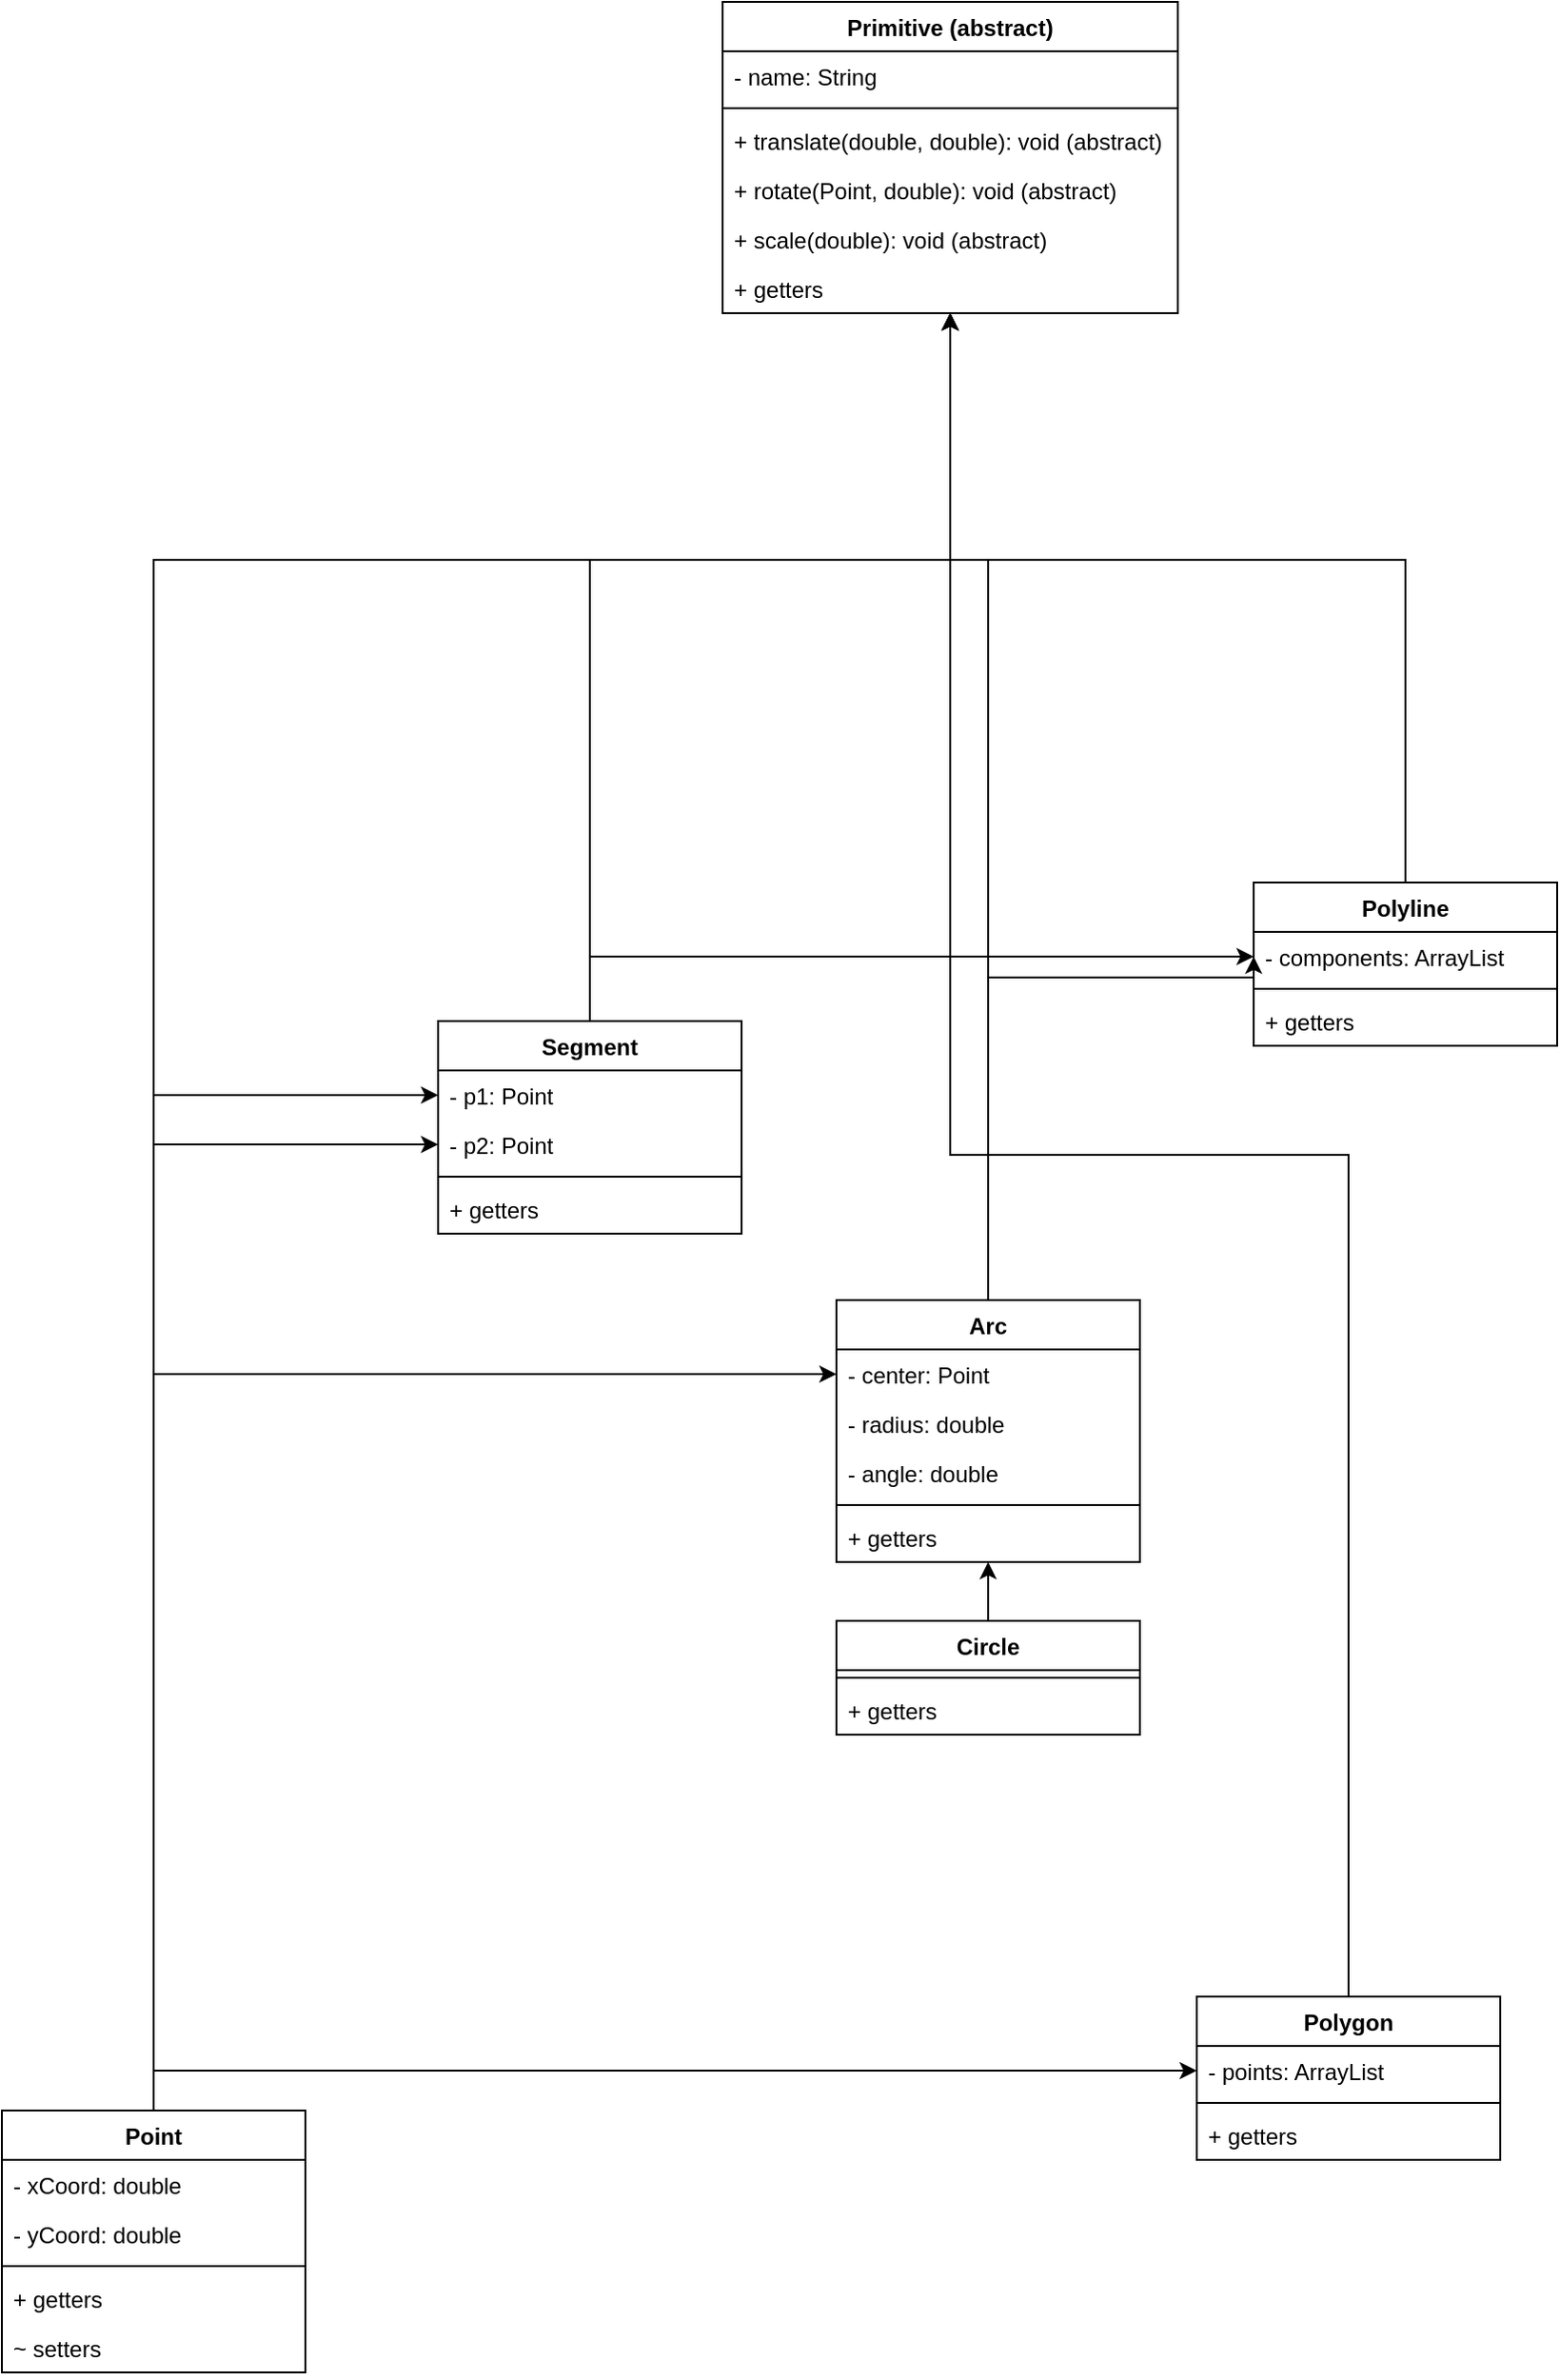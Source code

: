 <mxfile type="device" version="10.8.0"><diagram id="eTpyIdbH4wEVcWH0gYue" name="Page-1"><mxGraphModel grid="1" dx="1010" dy="558" gridSize="10" guides="1" tooltips="1" connect="1" arrows="1" fold="1" page="1" pageScale="1" pageWidth="850" pageHeight="1100" math="0" shadow="0"><root><mxCell id="0" /><mxCell id="1" parent="0" /><mxCell value="Primitive (abstract)" id="XgR_G3BucqYcwDNiUMQS-1" parent="1" vertex="1" style="swimlane;fontStyle=1;align=center;verticalAlign=top;childLayout=stackLayout;horizontal=1;startSize=26;horizontalStack=0;resizeParent=1;resizeParentMax=0;resizeLast=0;collapsible=1;marginBottom=0;"><mxGeometry as="geometry" height="164" width="240" x="380" y="56" /></mxCell><mxCell value="- name: String" id="XgR_G3BucqYcwDNiUMQS-2" parent="XgR_G3BucqYcwDNiUMQS-1" vertex="1" style="text;strokeColor=none;fillColor=none;align=left;verticalAlign=top;spacingLeft=4;spacingRight=4;overflow=hidden;rotatable=0;points=[[0,0.5],[1,0.5]];portConstraint=eastwest;"><mxGeometry as="geometry" height="26" width="240" y="26" /></mxCell><mxCell value="" id="XgR_G3BucqYcwDNiUMQS-3" parent="XgR_G3BucqYcwDNiUMQS-1" vertex="1" style="line;strokeWidth=1;fillColor=none;align=left;verticalAlign=middle;spacingTop=-1;spacingLeft=3;spacingRight=3;rotatable=0;labelPosition=right;points=[];portConstraint=eastwest;"><mxGeometry as="geometry" height="8" width="240" y="52" /></mxCell><mxCell value="+ translate(double, double): void (abstract)" id="XgR_G3BucqYcwDNiUMQS-13" parent="XgR_G3BucqYcwDNiUMQS-1" vertex="1" style="text;strokeColor=none;fillColor=none;align=left;verticalAlign=top;spacingLeft=4;spacingRight=4;overflow=hidden;rotatable=0;points=[[0,0.5],[1,0.5]];portConstraint=eastwest;"><mxGeometry as="geometry" height="26" width="240" y="60" /></mxCell><mxCell value="+ rotate(Point, double): void (abstract)" id="XgR_G3BucqYcwDNiUMQS-14" parent="XgR_G3BucqYcwDNiUMQS-1" vertex="1" style="text;strokeColor=none;fillColor=none;align=left;verticalAlign=top;spacingLeft=4;spacingRight=4;overflow=hidden;rotatable=0;points=[[0,0.5],[1,0.5]];portConstraint=eastwest;"><mxGeometry as="geometry" height="26" width="240" y="86" /></mxCell><mxCell value="+ scale(double): void (abstract)" id="XgR_G3BucqYcwDNiUMQS-15" parent="XgR_G3BucqYcwDNiUMQS-1" vertex="1" style="text;strokeColor=none;fillColor=none;align=left;verticalAlign=top;spacingLeft=4;spacingRight=4;overflow=hidden;rotatable=0;points=[[0,0.5],[1,0.5]];portConstraint=eastwest;"><mxGeometry as="geometry" height="26" width="240" y="112" /></mxCell><mxCell value="+ getters" id="XgR_G3BucqYcwDNiUMQS-4" parent="XgR_G3BucqYcwDNiUMQS-1" vertex="1" style="text;strokeColor=none;fillColor=none;align=left;verticalAlign=top;spacingLeft=4;spacingRight=4;overflow=hidden;rotatable=0;points=[[0,0.5],[1,0.5]];portConstraint=eastwest;"><mxGeometry as="geometry" height="26" width="240" y="138" /></mxCell><mxCell source="XgR_G3BucqYcwDNiUMQS-7" id="XgR_G3BucqYcwDNiUMQS-12" parent="1" style="edgeStyle=orthogonalEdgeStyle;rounded=0;orthogonalLoop=1;jettySize=auto;html=1;exitX=0.5;exitY=0;exitDx=0;exitDy=0;" target="XgR_G3BucqYcwDNiUMQS-1" edge="1"><mxGeometry as="geometry" relative="1"><Array as="points"><mxPoint x="80" y="350" /><mxPoint x="500" y="350" /></Array></mxGeometry></mxCell><mxCell source="XgR_G3BucqYcwDNiUMQS-7" id="XgR_G3BucqYcwDNiUMQS-22" parent="1" style="edgeStyle=orthogonalEdgeStyle;rounded=0;orthogonalLoop=1;jettySize=auto;html=1;exitX=0.5;exitY=0;exitDx=0;exitDy=0;entryX=0;entryY=0.5;entryDx=0;entryDy=0;" target="XgR_G3BucqYcwDNiUMQS-18" edge="1"><mxGeometry as="geometry" relative="1" /></mxCell><mxCell source="XgR_G3BucqYcwDNiUMQS-7" id="XgR_G3BucqYcwDNiUMQS-24" parent="1" style="edgeStyle=orthogonalEdgeStyle;rounded=0;orthogonalLoop=1;jettySize=auto;html=1;exitX=0.5;exitY=0;exitDx=0;exitDy=0;" target="XgR_G3BucqYcwDNiUMQS-23" edge="1"><mxGeometry as="geometry" relative="1" /></mxCell><mxCell source="XgR_G3BucqYcwDNiUMQS-7" id="XgR_G3BucqYcwDNiUMQS-35" parent="1" style="edgeStyle=orthogonalEdgeStyle;rounded=0;orthogonalLoop=1;jettySize=auto;html=1;exitX=0.5;exitY=0;exitDx=0;exitDy=0;entryX=0;entryY=0.5;entryDx=0;entryDy=0;" target="XgR_G3BucqYcwDNiUMQS-31" edge="1"><mxGeometry as="geometry" relative="1" /></mxCell><mxCell source="XgR_G3BucqYcwDNiUMQS-7" id="XgR_G3BucqYcwDNiUMQS-51" parent="1" style="edgeStyle=orthogonalEdgeStyle;rounded=0;orthogonalLoop=1;jettySize=auto;html=1;exitX=0.5;exitY=0;exitDx=0;exitDy=0;entryX=0;entryY=0.5;entryDx=0;entryDy=0;" target="XgR_G3BucqYcwDNiUMQS-48" edge="1"><mxGeometry as="geometry" relative="1"><Array as="points"><mxPoint x="80" y="1146" /></Array></mxGeometry></mxCell><mxCell value="Point" id="XgR_G3BucqYcwDNiUMQS-7" parent="1" vertex="1" style="swimlane;fontStyle=1;align=center;verticalAlign=top;childLayout=stackLayout;horizontal=1;startSize=26;horizontalStack=0;resizeParent=1;resizeParentMax=0;resizeLast=0;collapsible=1;marginBottom=0;"><mxGeometry as="geometry" height="138" width="160" y="1167" /></mxCell><mxCell value="- xCoord: double" id="XgR_G3BucqYcwDNiUMQS-8" parent="XgR_G3BucqYcwDNiUMQS-7" vertex="1" style="text;strokeColor=none;fillColor=none;align=left;verticalAlign=top;spacingLeft=4;spacingRight=4;overflow=hidden;rotatable=0;points=[[0,0.5],[1,0.5]];portConstraint=eastwest;"><mxGeometry as="geometry" height="26" width="160" y="26" /></mxCell><mxCell value="- yCoord: double" id="XgR_G3BucqYcwDNiUMQS-11" parent="XgR_G3BucqYcwDNiUMQS-7" vertex="1" style="text;strokeColor=none;fillColor=none;align=left;verticalAlign=top;spacingLeft=4;spacingRight=4;overflow=hidden;rotatable=0;points=[[0,0.5],[1,0.5]];portConstraint=eastwest;"><mxGeometry as="geometry" height="26" width="160" y="52" /></mxCell><mxCell value="" id="XgR_G3BucqYcwDNiUMQS-9" parent="XgR_G3BucqYcwDNiUMQS-7" vertex="1" style="line;strokeWidth=1;fillColor=none;align=left;verticalAlign=middle;spacingTop=-1;spacingLeft=3;spacingRight=3;rotatable=0;labelPosition=right;points=[];portConstraint=eastwest;"><mxGeometry as="geometry" height="8" width="160" y="78" /></mxCell><mxCell value="+ getters" id="XgR_G3BucqYcwDNiUMQS-10" parent="XgR_G3BucqYcwDNiUMQS-7" vertex="1" style="text;strokeColor=none;fillColor=none;align=left;verticalAlign=top;spacingLeft=4;spacingRight=4;overflow=hidden;rotatable=0;points=[[0,0.5],[1,0.5]];portConstraint=eastwest;"><mxGeometry as="geometry" height="26" width="160" y="86" /></mxCell><mxCell value="~ setters" id="XgR_G3BucqYcwDNiUMQS-54" parent="XgR_G3BucqYcwDNiUMQS-7" vertex="1" style="text;strokeColor=none;fillColor=none;align=left;verticalAlign=top;spacingLeft=4;spacingRight=4;overflow=hidden;rotatable=0;points=[[0,0.5],[1,0.5]];portConstraint=eastwest;"><mxGeometry as="geometry" height="26" width="160" y="112" /></mxCell><mxCell source="XgR_G3BucqYcwDNiUMQS-17" id="XgR_G3BucqYcwDNiUMQS-21" parent="1" style="edgeStyle=orthogonalEdgeStyle;rounded=0;orthogonalLoop=1;jettySize=auto;html=1;exitX=0.5;exitY=0;exitDx=0;exitDy=0;" target="XgR_G3BucqYcwDNiUMQS-1" edge="1"><mxGeometry as="geometry" relative="1"><Array as="points"><mxPoint x="310" y="350" /><mxPoint x="500" y="350" /></Array></mxGeometry></mxCell><mxCell source="XgR_G3BucqYcwDNiUMQS-17" id="XgR_G3BucqYcwDNiUMQS-41" parent="1" style="edgeStyle=orthogonalEdgeStyle;rounded=0;orthogonalLoop=1;jettySize=auto;html=1;exitX=0.5;exitY=0;exitDx=0;exitDy=0;" target="XgR_G3BucqYcwDNiUMQS-26" edge="1"><mxGeometry as="geometry" relative="1" /></mxCell><mxCell value="Segment" id="XgR_G3BucqYcwDNiUMQS-17" parent="1" vertex="1" style="swimlane;fontStyle=1;align=center;verticalAlign=top;childLayout=stackLayout;horizontal=1;startSize=26;horizontalStack=0;resizeParent=1;resizeParentMax=0;resizeLast=0;collapsible=1;marginBottom=0;"><mxGeometry as="geometry" height="112" width="160" x="230" y="593" /></mxCell><mxCell value="- p1: Point" id="XgR_G3BucqYcwDNiUMQS-18" parent="XgR_G3BucqYcwDNiUMQS-17" vertex="1" style="text;strokeColor=none;fillColor=none;align=left;verticalAlign=top;spacingLeft=4;spacingRight=4;overflow=hidden;rotatable=0;points=[[0,0.5],[1,0.5]];portConstraint=eastwest;"><mxGeometry as="geometry" height="26" width="160" y="26" /></mxCell><mxCell value="- p2: Point" id="XgR_G3BucqYcwDNiUMQS-23" parent="XgR_G3BucqYcwDNiUMQS-17" vertex="1" style="text;strokeColor=none;fillColor=none;align=left;verticalAlign=top;spacingLeft=4;spacingRight=4;overflow=hidden;rotatable=0;points=[[0,0.5],[1,0.5]];portConstraint=eastwest;"><mxGeometry as="geometry" height="26" width="160" y="52" /></mxCell><mxCell value="" id="XgR_G3BucqYcwDNiUMQS-19" parent="XgR_G3BucqYcwDNiUMQS-17" vertex="1" style="line;strokeWidth=1;fillColor=none;align=left;verticalAlign=middle;spacingTop=-1;spacingLeft=3;spacingRight=3;rotatable=0;labelPosition=right;points=[];portConstraint=eastwest;"><mxGeometry as="geometry" height="8" width="160" y="78" /></mxCell><mxCell value="+ getters" id="XgR_G3BucqYcwDNiUMQS-20" parent="XgR_G3BucqYcwDNiUMQS-17" vertex="1" style="text;strokeColor=none;fillColor=none;align=left;verticalAlign=top;spacingLeft=4;spacingRight=4;overflow=hidden;rotatable=0;points=[[0,0.5],[1,0.5]];portConstraint=eastwest;"><mxGeometry as="geometry" height="26" width="160" y="86" /></mxCell><mxCell source="XgR_G3BucqYcwDNiUMQS-25" id="XgR_G3BucqYcwDNiUMQS-29" parent="1" style="edgeStyle=orthogonalEdgeStyle;rounded=0;orthogonalLoop=1;jettySize=auto;html=1;exitX=0.5;exitY=0;exitDx=0;exitDy=0;" target="XgR_G3BucqYcwDNiUMQS-1" edge="1"><mxGeometry as="geometry" relative="1"><Array as="points"><mxPoint x="740" y="350" /><mxPoint x="500" y="350" /></Array></mxGeometry></mxCell><mxCell value="Polyline" id="XgR_G3BucqYcwDNiUMQS-25" parent="1" vertex="1" style="swimlane;fontStyle=1;align=center;verticalAlign=top;childLayout=stackLayout;horizontal=1;startSize=26;horizontalStack=0;resizeParent=1;resizeParentMax=0;resizeLast=0;collapsible=1;marginBottom=0;"><mxGeometry as="geometry" height="86" width="160" x="660" y="520" /></mxCell><mxCell value="- components: ArrayList" id="XgR_G3BucqYcwDNiUMQS-26" parent="XgR_G3BucqYcwDNiUMQS-25" vertex="1" style="text;strokeColor=none;fillColor=none;align=left;verticalAlign=top;spacingLeft=4;spacingRight=4;overflow=hidden;rotatable=0;points=[[0,0.5],[1,0.5]];portConstraint=eastwest;"><mxGeometry as="geometry" height="26" width="160" y="26" /></mxCell><mxCell value="" id="XgR_G3BucqYcwDNiUMQS-27" parent="XgR_G3BucqYcwDNiUMQS-25" vertex="1" style="line;strokeWidth=1;fillColor=none;align=left;verticalAlign=middle;spacingTop=-1;spacingLeft=3;spacingRight=3;rotatable=0;labelPosition=right;points=[];portConstraint=eastwest;"><mxGeometry as="geometry" height="8" width="160" y="52" /></mxCell><mxCell value="+ getters" id="XgR_G3BucqYcwDNiUMQS-28" parent="XgR_G3BucqYcwDNiUMQS-25" vertex="1" style="text;strokeColor=none;fillColor=none;align=left;verticalAlign=top;spacingLeft=4;spacingRight=4;overflow=hidden;rotatable=0;points=[[0,0.5],[1,0.5]];portConstraint=eastwest;"><mxGeometry as="geometry" height="26" width="160" y="60" /></mxCell><mxCell source="XgR_G3BucqYcwDNiUMQS-30" id="XgR_G3BucqYcwDNiUMQS-34" parent="1" style="edgeStyle=orthogonalEdgeStyle;rounded=0;orthogonalLoop=1;jettySize=auto;html=1;exitX=0.5;exitY=0;exitDx=0;exitDy=0;" target="XgR_G3BucqYcwDNiUMQS-1" edge="1"><mxGeometry as="geometry" relative="1"><Array as="points"><mxPoint x="520" y="350" /><mxPoint x="500" y="350" /></Array></mxGeometry></mxCell><mxCell source="XgR_G3BucqYcwDNiUMQS-30" id="XgR_G3BucqYcwDNiUMQS-40" parent="1" style="edgeStyle=orthogonalEdgeStyle;rounded=0;orthogonalLoop=1;jettySize=auto;html=1;exitX=0.5;exitY=0;exitDx=0;exitDy=0;entryX=0;entryY=0.5;entryDx=0;entryDy=0;" target="XgR_G3BucqYcwDNiUMQS-26" edge="1"><mxGeometry as="geometry" relative="1"><Array as="points"><mxPoint x="520" y="570" /><mxPoint x="660" y="570" /></Array></mxGeometry></mxCell><mxCell value="Arc" id="XgR_G3BucqYcwDNiUMQS-30" parent="1" vertex="1" style="swimlane;fontStyle=1;align=center;verticalAlign=top;childLayout=stackLayout;horizontal=1;startSize=26;horizontalStack=0;resizeParent=1;resizeParentMax=0;resizeLast=0;collapsible=1;marginBottom=0;"><mxGeometry as="geometry" height="138" width="160" x="440" y="740" /></mxCell><mxCell value="- center: Point" id="XgR_G3BucqYcwDNiUMQS-31" parent="XgR_G3BucqYcwDNiUMQS-30" vertex="1" style="text;strokeColor=none;fillColor=none;align=left;verticalAlign=top;spacingLeft=4;spacingRight=4;overflow=hidden;rotatable=0;points=[[0,0.5],[1,0.5]];portConstraint=eastwest;"><mxGeometry as="geometry" height="26" width="160" y="26" /></mxCell><mxCell value="- radius: double" id="XgR_G3BucqYcwDNiUMQS-36" parent="XgR_G3BucqYcwDNiUMQS-30" vertex="1" style="text;strokeColor=none;fillColor=none;align=left;verticalAlign=top;spacingLeft=4;spacingRight=4;overflow=hidden;rotatable=0;points=[[0,0.5],[1,0.5]];portConstraint=eastwest;"><mxGeometry as="geometry" height="26" width="160" y="52" /></mxCell><mxCell value="- angle: double" id="XgR_G3BucqYcwDNiUMQS-37" parent="XgR_G3BucqYcwDNiUMQS-30" vertex="1" style="text;strokeColor=none;fillColor=none;align=left;verticalAlign=top;spacingLeft=4;spacingRight=4;overflow=hidden;rotatable=0;points=[[0,0.5],[1,0.5]];portConstraint=eastwest;"><mxGeometry as="geometry" height="26" width="160" y="78" /></mxCell><mxCell value="" id="XgR_G3BucqYcwDNiUMQS-32" parent="XgR_G3BucqYcwDNiUMQS-30" vertex="1" style="line;strokeWidth=1;fillColor=none;align=left;verticalAlign=middle;spacingTop=-1;spacingLeft=3;spacingRight=3;rotatable=0;labelPosition=right;points=[];portConstraint=eastwest;"><mxGeometry as="geometry" height="8" width="160" y="104" /></mxCell><mxCell value="+ getters" id="XgR_G3BucqYcwDNiUMQS-33" parent="XgR_G3BucqYcwDNiUMQS-30" vertex="1" style="text;strokeColor=none;fillColor=none;align=left;verticalAlign=top;spacingLeft=4;spacingRight=4;overflow=hidden;rotatable=0;points=[[0,0.5],[1,0.5]];portConstraint=eastwest;"><mxGeometry as="geometry" height="26" width="160" y="112" /></mxCell><mxCell source="XgR_G3BucqYcwDNiUMQS-42" id="XgR_G3BucqYcwDNiUMQS-46" parent="1" style="edgeStyle=orthogonalEdgeStyle;rounded=0;orthogonalLoop=1;jettySize=auto;html=1;exitX=0.5;exitY=0;exitDx=0;exitDy=0;" target="XgR_G3BucqYcwDNiUMQS-30" edge="1"><mxGeometry as="geometry" relative="1" /></mxCell><mxCell value="Circle" id="XgR_G3BucqYcwDNiUMQS-42" parent="1" vertex="1" style="swimlane;fontStyle=1;align=center;verticalAlign=top;childLayout=stackLayout;horizontal=1;startSize=26;horizontalStack=0;resizeParent=1;resizeParentMax=0;resizeLast=0;collapsible=1;marginBottom=0;"><mxGeometry as="geometry" height="60" width="160" x="440" y="909" /></mxCell><mxCell value="" id="XgR_G3BucqYcwDNiUMQS-44" parent="XgR_G3BucqYcwDNiUMQS-42" vertex="1" style="line;strokeWidth=1;fillColor=none;align=left;verticalAlign=middle;spacingTop=-1;spacingLeft=3;spacingRight=3;rotatable=0;labelPosition=right;points=[];portConstraint=eastwest;"><mxGeometry as="geometry" height="8" width="160" y="26" /></mxCell><mxCell value="+ getters" id="XgR_G3BucqYcwDNiUMQS-45" parent="XgR_G3BucqYcwDNiUMQS-42" vertex="1" style="text;strokeColor=none;fillColor=none;align=left;verticalAlign=top;spacingLeft=4;spacingRight=4;overflow=hidden;rotatable=0;points=[[0,0.5],[1,0.5]];portConstraint=eastwest;"><mxGeometry as="geometry" height="26" width="160" y="34" /></mxCell><mxCell source="XgR_G3BucqYcwDNiUMQS-47" id="XgR_G3BucqYcwDNiUMQS-52" parent="1" style="edgeStyle=orthogonalEdgeStyle;rounded=0;orthogonalLoop=1;jettySize=auto;html=1;exitX=0.5;exitY=0;exitDx=0;exitDy=0;" target="XgR_G3BucqYcwDNiUMQS-1" edge="1"><mxGeometry as="geometry" relative="1" /></mxCell><mxCell value="Polygon" id="XgR_G3BucqYcwDNiUMQS-47" parent="1" vertex="1" style="swimlane;fontStyle=1;align=center;verticalAlign=top;childLayout=stackLayout;horizontal=1;startSize=26;horizontalStack=0;resizeParent=1;resizeParentMax=0;resizeLast=0;collapsible=1;marginBottom=0;"><mxGeometry as="geometry" height="86" width="160" x="630" y="1107" /></mxCell><mxCell value="- points: ArrayList" id="XgR_G3BucqYcwDNiUMQS-48" parent="XgR_G3BucqYcwDNiUMQS-47" vertex="1" style="text;strokeColor=none;fillColor=none;align=left;verticalAlign=top;spacingLeft=4;spacingRight=4;overflow=hidden;rotatable=0;points=[[0,0.5],[1,0.5]];portConstraint=eastwest;"><mxGeometry as="geometry" height="26" width="160" y="26" /></mxCell><mxCell value="" id="XgR_G3BucqYcwDNiUMQS-49" parent="XgR_G3BucqYcwDNiUMQS-47" vertex="1" style="line;strokeWidth=1;fillColor=none;align=left;verticalAlign=middle;spacingTop=-1;spacingLeft=3;spacingRight=3;rotatable=0;labelPosition=right;points=[];portConstraint=eastwest;"><mxGeometry as="geometry" height="8" width="160" y="52" /></mxCell><mxCell value="+ getters" id="XgR_G3BucqYcwDNiUMQS-50" parent="XgR_G3BucqYcwDNiUMQS-47" vertex="1" style="text;strokeColor=none;fillColor=none;align=left;verticalAlign=top;spacingLeft=4;spacingRight=4;overflow=hidden;rotatable=0;points=[[0,0.5],[1,0.5]];portConstraint=eastwest;"><mxGeometry as="geometry" height="26" width="160" y="60" /></mxCell></root></mxGraphModel></diagram></mxfile>